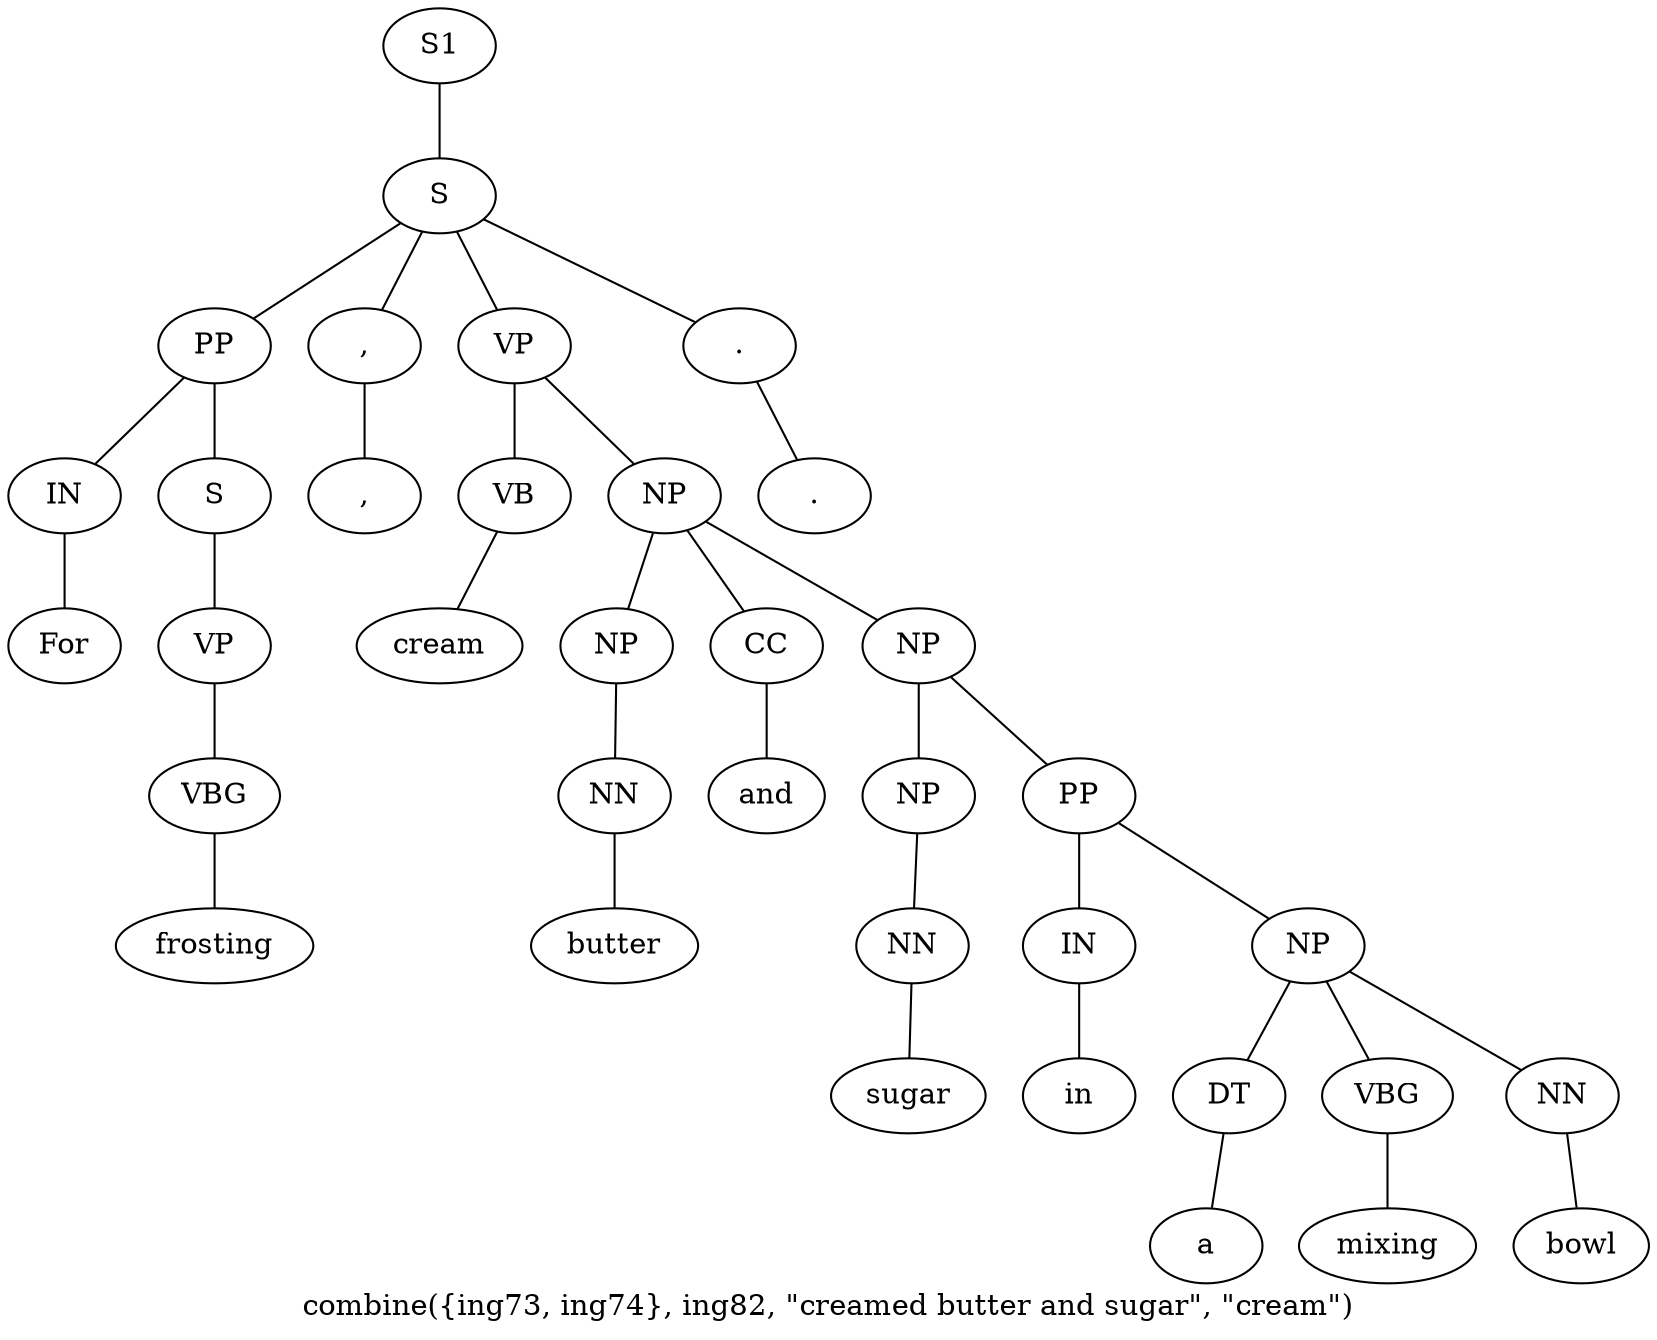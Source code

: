 graph SyntaxGraph {
	label = "combine({ing73, ing74}, ing82, \"creamed butter and sugar\", \"cream\")";
	Node0 [label="S1"];
	Node1 [label="S"];
	Node2 [label="PP"];
	Node3 [label="IN"];
	Node4 [label="For"];
	Node5 [label="S"];
	Node6 [label="VP"];
	Node7 [label="VBG"];
	Node8 [label="frosting"];
	Node9 [label=","];
	Node10 [label=","];
	Node11 [label="VP"];
	Node12 [label="VB"];
	Node13 [label="cream"];
	Node14 [label="NP"];
	Node15 [label="NP"];
	Node16 [label="NN"];
	Node17 [label="butter"];
	Node18 [label="CC"];
	Node19 [label="and"];
	Node20 [label="NP"];
	Node21 [label="NP"];
	Node22 [label="NN"];
	Node23 [label="sugar"];
	Node24 [label="PP"];
	Node25 [label="IN"];
	Node26 [label="in"];
	Node27 [label="NP"];
	Node28 [label="DT"];
	Node29 [label="a"];
	Node30 [label="VBG"];
	Node31 [label="mixing"];
	Node32 [label="NN"];
	Node33 [label="bowl"];
	Node34 [label="."];
	Node35 [label="."];

	Node0 -- Node1;
	Node1 -- Node2;
	Node1 -- Node9;
	Node1 -- Node11;
	Node1 -- Node34;
	Node2 -- Node3;
	Node2 -- Node5;
	Node3 -- Node4;
	Node5 -- Node6;
	Node6 -- Node7;
	Node7 -- Node8;
	Node9 -- Node10;
	Node11 -- Node12;
	Node11 -- Node14;
	Node12 -- Node13;
	Node14 -- Node15;
	Node14 -- Node18;
	Node14 -- Node20;
	Node15 -- Node16;
	Node16 -- Node17;
	Node18 -- Node19;
	Node20 -- Node21;
	Node20 -- Node24;
	Node21 -- Node22;
	Node22 -- Node23;
	Node24 -- Node25;
	Node24 -- Node27;
	Node25 -- Node26;
	Node27 -- Node28;
	Node27 -- Node30;
	Node27 -- Node32;
	Node28 -- Node29;
	Node30 -- Node31;
	Node32 -- Node33;
	Node34 -- Node35;
}